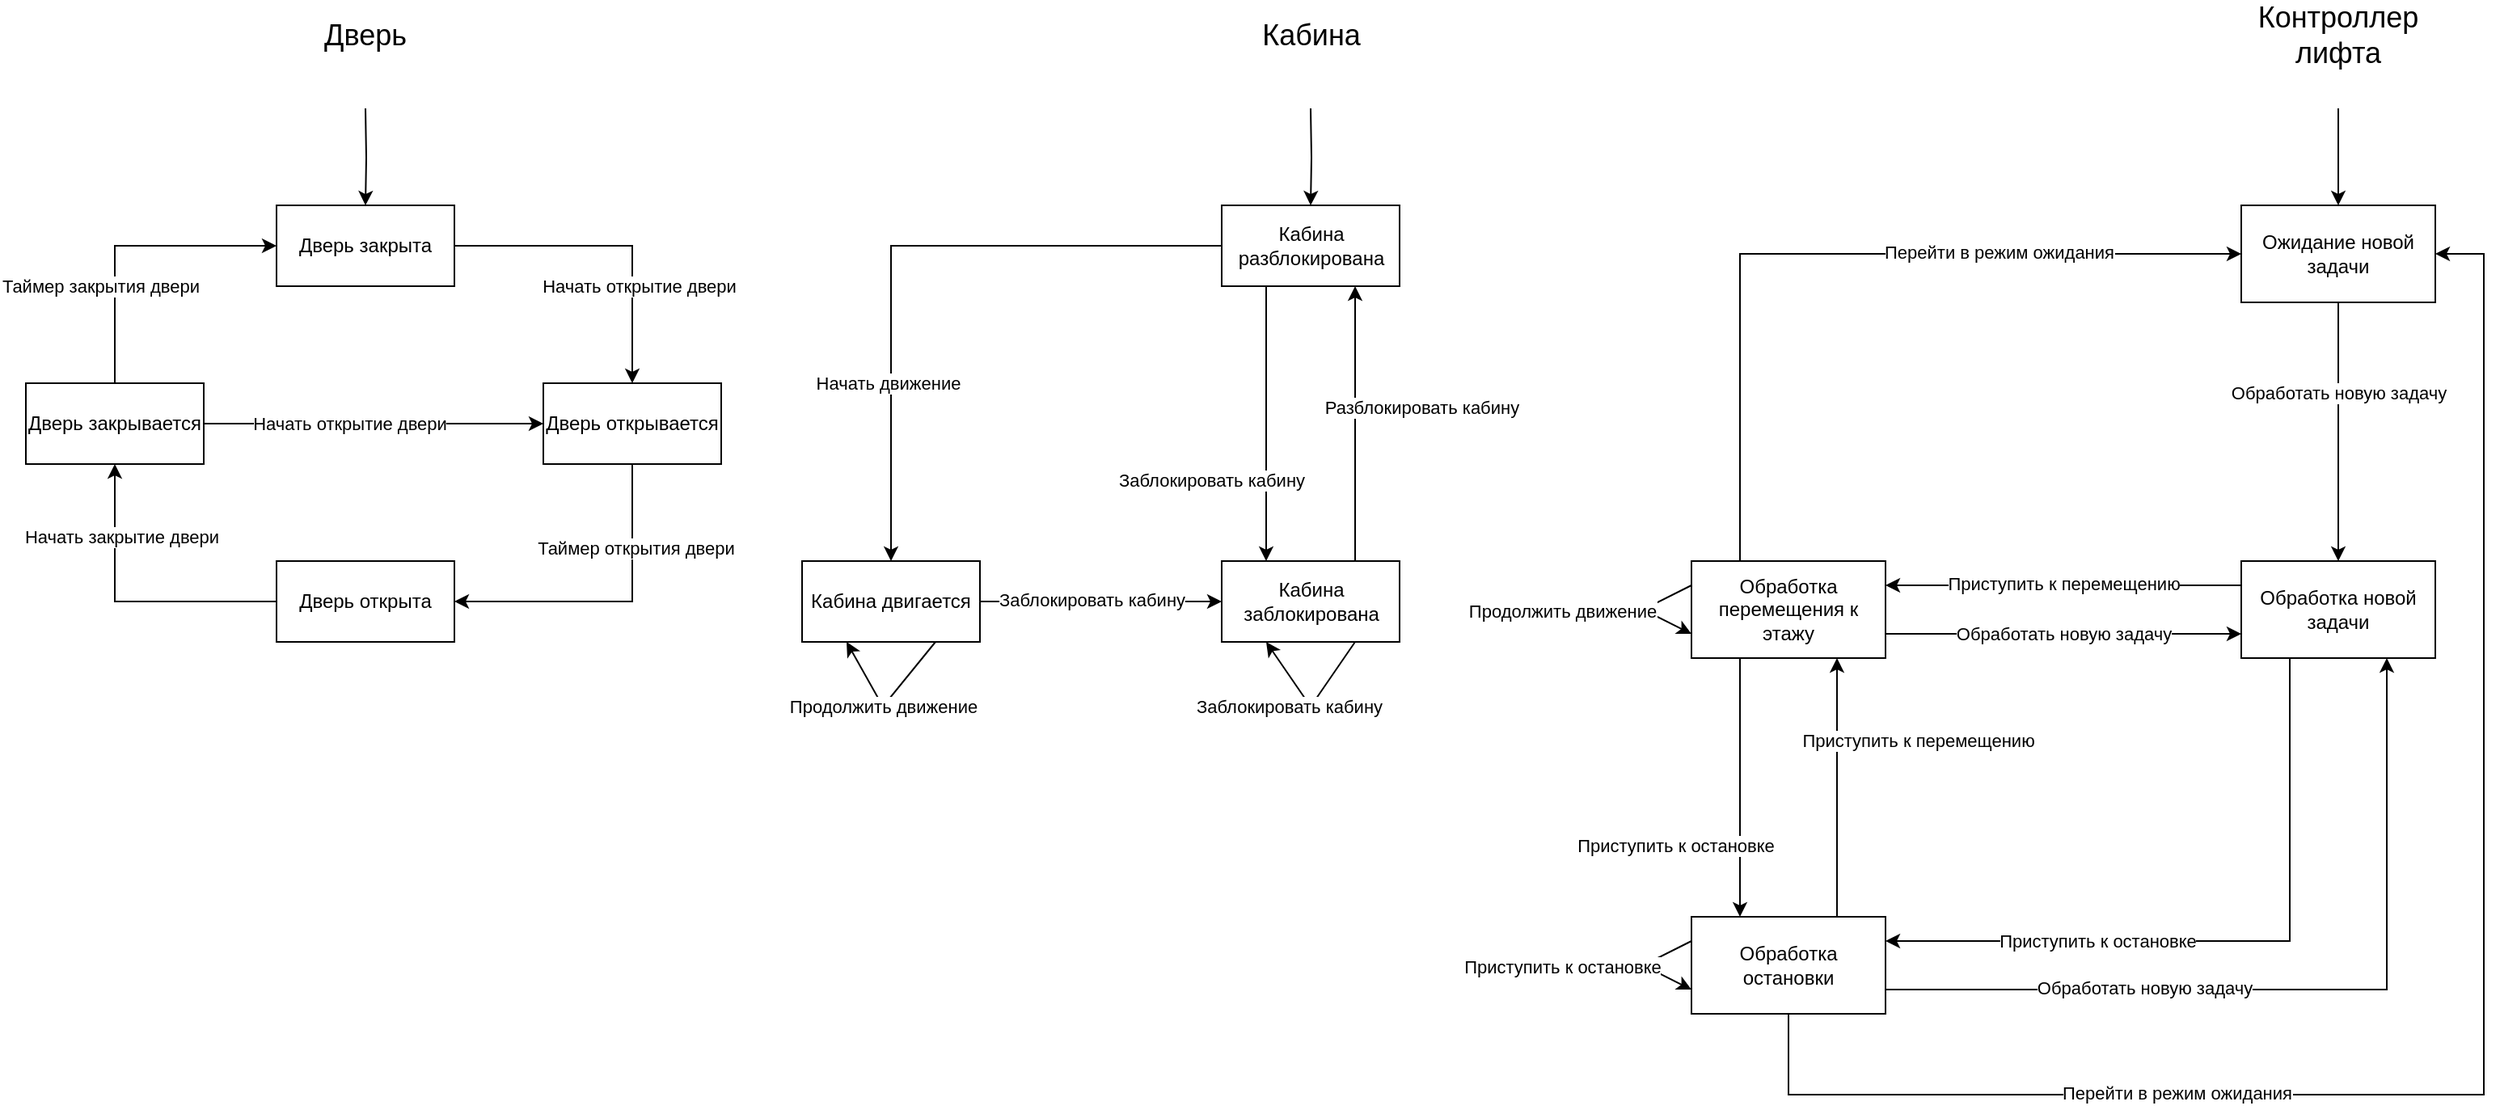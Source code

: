 <mxfile version="27.1.1">
  <diagram name="Страница — 1" id="lnzX0_xXZleYZnIcIkIB">
    <mxGraphModel grid="1" page="1" gridSize="10" guides="1" tooltips="1" connect="1" arrows="1" fold="1" pageScale="1" pageWidth="827" pageHeight="1169" math="0" shadow="0">
      <root>
        <mxCell id="0" />
        <mxCell id="1" parent="0" />
        <mxCell id="C4u8l-PWw5S21FuJ_fmW-1" value="Дверь закрыта" style="html=1;whiteSpace=wrap;" vertex="1" parent="1">
          <mxGeometry x="175" y="220" width="110" height="50" as="geometry" />
        </mxCell>
        <mxCell id="C4u8l-PWw5S21FuJ_fmW-2" value="&lt;font style=&quot;font-size: 18px;&quot;&gt;Дверь&lt;/font&gt;" style="text;html=1;align=center;verticalAlign=middle;whiteSpace=wrap;rounded=0;" vertex="1" parent="1">
          <mxGeometry x="200" y="100" width="60" height="30" as="geometry" />
        </mxCell>
        <mxCell id="C4u8l-PWw5S21FuJ_fmW-3" value="Дверь открывается" style="html=1;whiteSpace=wrap;" vertex="1" parent="1">
          <mxGeometry x="340" y="330" width="110" height="50" as="geometry" />
        </mxCell>
        <mxCell id="C4u8l-PWw5S21FuJ_fmW-4" value="" style="endArrow=classic;html=1;rounded=0;exitX=1;exitY=0.5;exitDx=0;exitDy=0;entryX=0.5;entryY=0;entryDx=0;entryDy=0;edgeStyle=orthogonalEdgeStyle;" edge="1" parent="1" source="C4u8l-PWw5S21FuJ_fmW-1" target="C4u8l-PWw5S21FuJ_fmW-3">
          <mxGeometry width="50" height="50" relative="1" as="geometry">
            <mxPoint x="400" y="250" as="sourcePoint" />
            <mxPoint x="450" y="200" as="targetPoint" />
          </mxGeometry>
        </mxCell>
        <mxCell id="ZjSC5qSpypOPc_l6AkcC-48" value="Начать открытие двери" style="edgeLabel;html=1;align=center;verticalAlign=middle;resizable=0;points=[];" connectable="0" vertex="1" parent="C4u8l-PWw5S21FuJ_fmW-4">
          <mxGeometry x="-0.222" y="2" relative="1" as="geometry">
            <mxPoint x="38" y="27" as="offset" />
          </mxGeometry>
        </mxCell>
        <mxCell id="C4u8l-PWw5S21FuJ_fmW-6" value="Дверь открыта" style="html=1;whiteSpace=wrap;" vertex="1" parent="1">
          <mxGeometry x="175" y="440" width="110" height="50" as="geometry" />
        </mxCell>
        <mxCell id="C4u8l-PWw5S21FuJ_fmW-7" value="" style="endArrow=classic;html=1;rounded=0;exitX=0.5;exitY=1;exitDx=0;exitDy=0;entryX=1;entryY=0.5;entryDx=0;entryDy=0;edgeStyle=orthogonalEdgeStyle;" edge="1" parent="1" source="C4u8l-PWw5S21FuJ_fmW-3" target="C4u8l-PWw5S21FuJ_fmW-6">
          <mxGeometry width="50" height="50" relative="1" as="geometry">
            <mxPoint x="360" y="500" as="sourcePoint" />
            <mxPoint x="470" y="575" as="targetPoint" />
          </mxGeometry>
        </mxCell>
        <mxCell id="ZjSC5qSpypOPc_l6AkcC-49" value="Таймер открытия двери" style="edgeLabel;html=1;align=center;verticalAlign=middle;resizable=0;points=[];" connectable="0" vertex="1" parent="C4u8l-PWw5S21FuJ_fmW-7">
          <mxGeometry x="-0.473" y="2" relative="1" as="geometry">
            <mxPoint as="offset" />
          </mxGeometry>
        </mxCell>
        <mxCell id="C4u8l-PWw5S21FuJ_fmW-9" value="Дверь закрывается" style="html=1;whiteSpace=wrap;" vertex="1" parent="1">
          <mxGeometry x="20" y="330" width="110" height="50" as="geometry" />
        </mxCell>
        <mxCell id="C4u8l-PWw5S21FuJ_fmW-10" value="" style="endArrow=classic;html=1;rounded=0;exitX=0;exitY=0.5;exitDx=0;exitDy=0;entryX=0.5;entryY=1;entryDx=0;entryDy=0;edgeStyle=orthogonalEdgeStyle;" edge="1" parent="1" source="C4u8l-PWw5S21FuJ_fmW-6" target="C4u8l-PWw5S21FuJ_fmW-9">
          <mxGeometry width="50" height="50" relative="1" as="geometry">
            <mxPoint x="220" y="550" as="sourcePoint" />
            <mxPoint x="110" y="645" as="targetPoint" />
          </mxGeometry>
        </mxCell>
        <mxCell id="ZjSC5qSpypOPc_l6AkcC-50" value="Начать закрытие двери" style="edgeLabel;html=1;align=center;verticalAlign=middle;resizable=0;points=[];" connectable="0" vertex="1" parent="C4u8l-PWw5S21FuJ_fmW-10">
          <mxGeometry x="-0.292" y="5" relative="1" as="geometry">
            <mxPoint x="-31" y="-45" as="offset" />
          </mxGeometry>
        </mxCell>
        <mxCell id="C4u8l-PWw5S21FuJ_fmW-12" value="" style="endArrow=classic;html=1;rounded=0;exitX=1;exitY=0.5;exitDx=0;exitDy=0;entryX=0;entryY=0.5;entryDx=0;entryDy=0;edgeStyle=orthogonalEdgeStyle;" edge="1" parent="1" source="C4u8l-PWw5S21FuJ_fmW-9" target="C4u8l-PWw5S21FuJ_fmW-3">
          <mxGeometry width="50" height="50" relative="1" as="geometry">
            <mxPoint x="310" y="455" as="sourcePoint" />
            <mxPoint x="210" y="360" as="targetPoint" />
          </mxGeometry>
        </mxCell>
        <mxCell id="ZjSC5qSpypOPc_l6AkcC-53" value="Начать открытие двери" style="edgeLabel;html=1;align=center;verticalAlign=middle;resizable=0;points=[];" connectable="0" vertex="1" parent="C4u8l-PWw5S21FuJ_fmW-12">
          <mxGeometry x="-0.248" y="3" relative="1" as="geometry">
            <mxPoint x="11" y="3" as="offset" />
          </mxGeometry>
        </mxCell>
        <mxCell id="C4u8l-PWw5S21FuJ_fmW-14" value="" style="endArrow=classic;html=1;rounded=0;exitX=0.5;exitY=0;exitDx=0;exitDy=0;entryX=0;entryY=0.5;entryDx=0;entryDy=0;edgeStyle=orthogonalEdgeStyle;" edge="1" parent="1" source="C4u8l-PWw5S21FuJ_fmW-9" target="C4u8l-PWw5S21FuJ_fmW-1">
          <mxGeometry width="50" height="50" relative="1" as="geometry">
            <mxPoint x="300" y="270" as="sourcePoint" />
            <mxPoint x="410" y="345" as="targetPoint" />
          </mxGeometry>
        </mxCell>
        <mxCell id="ZjSC5qSpypOPc_l6AkcC-51" value="Таймер закрытия двери" style="edgeLabel;html=1;align=center;verticalAlign=middle;resizable=0;points=[];" connectable="0" vertex="1" parent="C4u8l-PWw5S21FuJ_fmW-14">
          <mxGeometry x="0.086" y="-1" relative="1" as="geometry">
            <mxPoint x="-25" y="24" as="offset" />
          </mxGeometry>
        </mxCell>
        <mxCell id="C4u8l-PWw5S21FuJ_fmW-16" value="" style="endArrow=classic;html=1;rounded=0;entryX=0.5;entryY=0;entryDx=0;entryDy=0;edgeStyle=orthogonalEdgeStyle;" edge="1" parent="1" target="C4u8l-PWw5S21FuJ_fmW-1">
          <mxGeometry width="50" height="50" relative="1" as="geometry">
            <mxPoint x="230" y="160" as="sourcePoint" />
            <mxPoint x="540" y="295" as="targetPoint" />
          </mxGeometry>
        </mxCell>
        <mxCell id="c0O0L560sMd1Wf9MaIBQ-1" value="&lt;font style=&quot;font-size: 18px;&quot;&gt;Кабина&lt;/font&gt;" style="text;html=1;align=center;verticalAlign=middle;whiteSpace=wrap;rounded=0;" vertex="1" parent="1">
          <mxGeometry x="784.5" y="100" width="60" height="30" as="geometry" />
        </mxCell>
        <mxCell id="c0O0L560sMd1Wf9MaIBQ-2" value="Кабина разблокирована" style="html=1;whiteSpace=wrap;" vertex="1" parent="1">
          <mxGeometry x="759.5" y="220" width="110" height="50" as="geometry" />
        </mxCell>
        <mxCell id="c0O0L560sMd1Wf9MaIBQ-4" value="Кабина двигается" style="html=1;whiteSpace=wrap;" vertex="1" parent="1">
          <mxGeometry x="500" y="440" width="110" height="50" as="geometry" />
        </mxCell>
        <mxCell id="c0O0L560sMd1Wf9MaIBQ-14" value="" style="endArrow=classic;html=1;rounded=0;strokeColor=default;align=center;verticalAlign=middle;fontFamily=Helvetica;fontSize=11;fontColor=default;labelBackgroundColor=default;edgeStyle=orthogonalEdgeStyle;entryX=0.5;entryY=0;entryDx=0;entryDy=0;" edge="1" parent="1" target="c0O0L560sMd1Wf9MaIBQ-2">
          <mxGeometry width="50" height="50" relative="1" as="geometry">
            <mxPoint x="814.5" y="160" as="sourcePoint" />
            <mxPoint x="834.5" y="150" as="targetPoint" />
          </mxGeometry>
        </mxCell>
        <mxCell id="c0O0L560sMd1Wf9MaIBQ-366" value="Кабина заблокирована" style="html=1;whiteSpace=wrap;" vertex="1" parent="1">
          <mxGeometry x="759.5" y="440" width="110" height="50" as="geometry" />
        </mxCell>
        <mxCell id="c0O0L560sMd1Wf9MaIBQ-368" value="" style="endArrow=classic;html=1;rounded=0;strokeColor=default;align=center;verticalAlign=middle;fontFamily=Helvetica;fontSize=11;fontColor=default;labelBackgroundColor=default;edgeStyle=orthogonalEdgeStyle;exitX=0;exitY=0.5;exitDx=0;exitDy=0;entryX=0.5;entryY=0;entryDx=0;entryDy=0;" edge="1" parent="1" source="c0O0L560sMd1Wf9MaIBQ-2" target="c0O0L560sMd1Wf9MaIBQ-4">
          <mxGeometry width="50" height="50" relative="1" as="geometry">
            <mxPoint x="632.5" y="380" as="sourcePoint" />
            <mxPoint x="597.5" y="440" as="targetPoint" />
          </mxGeometry>
        </mxCell>
        <mxCell id="ZjSC5qSpypOPc_l6AkcC-44" value="Начать движение" style="edgeLabel;html=1;align=center;verticalAlign=middle;resizable=0;points=[];" connectable="0" vertex="1" parent="c0O0L560sMd1Wf9MaIBQ-368">
          <mxGeometry x="0.015" y="4" relative="1" as="geometry">
            <mxPoint x="-4" y="81" as="offset" />
          </mxGeometry>
        </mxCell>
        <mxCell id="c0O0L560sMd1Wf9MaIBQ-370" value="" style="endArrow=classic;html=1;rounded=0;strokeColor=default;align=center;verticalAlign=middle;fontFamily=Helvetica;fontSize=11;fontColor=default;labelBackgroundColor=default;edgeStyle=orthogonalEdgeStyle;entryX=0.75;entryY=1;entryDx=0;entryDy=0;exitX=0.75;exitY=0;exitDx=0;exitDy=0;" edge="1" parent="1" source="c0O0L560sMd1Wf9MaIBQ-366" target="c0O0L560sMd1Wf9MaIBQ-2">
          <mxGeometry width="50" height="50" relative="1" as="geometry">
            <mxPoint x="1012.5" y="301" as="sourcePoint" />
            <mxPoint x="952.5" y="485" as="targetPoint" />
            <Array as="points">
              <mxPoint x="842.5" y="290" />
              <mxPoint x="842.5" y="290" />
            </Array>
          </mxGeometry>
        </mxCell>
        <mxCell id="ZjSC5qSpypOPc_l6AkcC-46" value="Разблокировать кабину" style="edgeLabel;html=1;align=center;verticalAlign=middle;resizable=0;points=[];" connectable="0" vertex="1" parent="c0O0L560sMd1Wf9MaIBQ-370">
          <mxGeometry x="0.123" relative="1" as="geometry">
            <mxPoint x="41" as="offset" />
          </mxGeometry>
        </mxCell>
        <mxCell id="c0O0L560sMd1Wf9MaIBQ-372" value="" style="endArrow=classic;html=1;rounded=0;strokeColor=default;align=center;verticalAlign=middle;fontFamily=Helvetica;fontSize=11;fontColor=default;labelBackgroundColor=default;edgeStyle=orthogonalEdgeStyle;exitX=1;exitY=0.5;exitDx=0;exitDy=0;entryX=0;entryY=0.5;entryDx=0;entryDy=0;" edge="1" parent="1" source="c0O0L560sMd1Wf9MaIBQ-4" target="c0O0L560sMd1Wf9MaIBQ-366">
          <mxGeometry width="50" height="50" relative="1" as="geometry">
            <mxPoint x="652.5" y="465" as="sourcePoint" />
            <mxPoint x="842.5" y="635" as="targetPoint" />
          </mxGeometry>
        </mxCell>
        <mxCell id="ZjSC5qSpypOPc_l6AkcC-45" value="Заблокировать кабину" style="edgeLabel;html=1;align=center;verticalAlign=middle;resizable=0;points=[];" connectable="0" vertex="1" parent="c0O0L560sMd1Wf9MaIBQ-372">
          <mxGeometry x="-0.084" y="-2" relative="1" as="geometry">
            <mxPoint y="-3" as="offset" />
          </mxGeometry>
        </mxCell>
        <mxCell id="c0O0L560sMd1Wf9MaIBQ-374" value="" style="endArrow=classic;html=1;rounded=0;strokeColor=default;align=center;verticalAlign=middle;fontFamily=Helvetica;fontSize=11;fontColor=default;labelBackgroundColor=default;edgeStyle=orthogonalEdgeStyle;exitX=0.25;exitY=1;exitDx=0;exitDy=0;entryX=0.25;entryY=0;entryDx=0;entryDy=0;" edge="1" parent="1" source="c0O0L560sMd1Wf9MaIBQ-2" target="c0O0L560sMd1Wf9MaIBQ-366">
          <mxGeometry width="50" height="50" relative="1" as="geometry">
            <mxPoint x="872.5" y="360" as="sourcePoint" />
            <mxPoint x="922.5" y="310" as="targetPoint" />
          </mxGeometry>
        </mxCell>
        <mxCell id="ZjSC5qSpypOPc_l6AkcC-59" value="Заблокировать кабину" style="edgeLabel;html=1;align=center;verticalAlign=middle;resizable=0;points=[];" connectable="0" vertex="1" parent="c0O0L560sMd1Wf9MaIBQ-374">
          <mxGeometry x="0.423" y="3" relative="1" as="geometry">
            <mxPoint x="-37" y="-1" as="offset" />
          </mxGeometry>
        </mxCell>
        <mxCell id="ZjSC5qSpypOPc_l6AkcC-9" value="Ожидание новой задачи" style="rounded=0;whiteSpace=wrap;html=1;" vertex="1" parent="1">
          <mxGeometry x="1390" y="220" width="120" height="60" as="geometry" />
        </mxCell>
        <mxCell id="ZjSC5qSpypOPc_l6AkcC-10" value="Обработка новой задачи" style="rounded=0;whiteSpace=wrap;html=1;" vertex="1" parent="1">
          <mxGeometry x="1390" y="440" width="120" height="60" as="geometry" />
        </mxCell>
        <mxCell id="ZjSC5qSpypOPc_l6AkcC-11" value="Обработка перемещения к этажу" style="rounded=0;whiteSpace=wrap;html=1;" vertex="1" parent="1">
          <mxGeometry x="1050" y="440" width="120" height="60" as="geometry" />
        </mxCell>
        <mxCell id="ZjSC5qSpypOPc_l6AkcC-12" value="Обработка остановки" style="rounded=0;whiteSpace=wrap;html=1;" vertex="1" parent="1">
          <mxGeometry x="1050" y="660" width="120" height="60" as="geometry" />
        </mxCell>
        <mxCell id="ZjSC5qSpypOPc_l6AkcC-13" value="" style="endArrow=classic;html=1;rounded=0;exitX=0;exitY=0.25;exitDx=0;exitDy=0;entryX=1;entryY=0.25;entryDx=0;entryDy=0;edgeStyle=orthogonalEdgeStyle;" edge="1" parent="1" source="ZjSC5qSpypOPc_l6AkcC-10" target="ZjSC5qSpypOPc_l6AkcC-11">
          <mxGeometry width="50" height="50" relative="1" as="geometry">
            <mxPoint x="1140" y="550" as="sourcePoint" />
            <mxPoint x="1190" y="500" as="targetPoint" />
          </mxGeometry>
        </mxCell>
        <mxCell id="ZjSC5qSpypOPc_l6AkcC-37" value="Приступить к перемещению" style="edgeLabel;html=1;align=center;verticalAlign=middle;resizable=0;points=[];" connectable="0" vertex="1" parent="ZjSC5qSpypOPc_l6AkcC-13">
          <mxGeometry x="0.136" y="-4" relative="1" as="geometry">
            <mxPoint x="15" y="3" as="offset" />
          </mxGeometry>
        </mxCell>
        <mxCell id="ZjSC5qSpypOPc_l6AkcC-15" value="" style="endArrow=classic;html=1;rounded=0;exitX=0.25;exitY=1;exitDx=0;exitDy=0;entryX=0.25;entryY=0;entryDx=0;entryDy=0;edgeStyle=orthogonalEdgeStyle;" edge="1" parent="1" source="ZjSC5qSpypOPc_l6AkcC-11" target="ZjSC5qSpypOPc_l6AkcC-12">
          <mxGeometry width="50" height="50" relative="1" as="geometry">
            <mxPoint x="1420" y="460" as="sourcePoint" />
            <mxPoint x="1200" y="460" as="targetPoint" />
          </mxGeometry>
        </mxCell>
        <mxCell id="ZjSC5qSpypOPc_l6AkcC-62" value="Приступить к остановке" style="edgeLabel;html=1;align=center;verticalAlign=middle;resizable=0;points=[];" connectable="0" vertex="1" parent="ZjSC5qSpypOPc_l6AkcC-15">
          <mxGeometry x="0.45" y="-1" relative="1" as="geometry">
            <mxPoint x="-39" as="offset" />
          </mxGeometry>
        </mxCell>
        <mxCell id="ZjSC5qSpypOPc_l6AkcC-18" value="" style="endArrow=classic;html=1;rounded=0;exitX=0.75;exitY=0;exitDx=0;exitDy=0;entryX=0.75;entryY=1;entryDx=0;entryDy=0;" edge="1" parent="1" source="ZjSC5qSpypOPc_l6AkcC-12" target="ZjSC5qSpypOPc_l6AkcC-11">
          <mxGeometry width="50" height="50" relative="1" as="geometry">
            <mxPoint x="1180" y="570" as="sourcePoint" />
            <mxPoint x="1230" y="520" as="targetPoint" />
          </mxGeometry>
        </mxCell>
        <mxCell id="ZjSC5qSpypOPc_l6AkcC-40" value="Приступить к перемещению" style="edgeLabel;html=1;align=center;verticalAlign=middle;resizable=0;points=[];" connectable="0" vertex="1" parent="ZjSC5qSpypOPc_l6AkcC-18">
          <mxGeometry x="0.05" y="-3" relative="1" as="geometry">
            <mxPoint x="47" y="-25" as="offset" />
          </mxGeometry>
        </mxCell>
        <mxCell id="ZjSC5qSpypOPc_l6AkcC-20" value="" style="endArrow=classic;html=1;rounded=0;exitX=0.25;exitY=1;exitDx=0;exitDy=0;entryX=1;entryY=0.25;entryDx=0;entryDy=0;edgeStyle=orthogonalEdgeStyle;" edge="1" parent="1" source="ZjSC5qSpypOPc_l6AkcC-10" target="ZjSC5qSpypOPc_l6AkcC-12">
          <mxGeometry width="50" height="50" relative="1" as="geometry">
            <mxPoint x="1580" y="580" as="sourcePoint" />
            <mxPoint x="1360" y="580" as="targetPoint" />
          </mxGeometry>
        </mxCell>
        <mxCell id="ZjSC5qSpypOPc_l6AkcC-41" value="Приступить к остановке" style="edgeLabel;html=1;align=center;verticalAlign=middle;resizable=0;points=[];" connectable="0" vertex="1" parent="ZjSC5qSpypOPc_l6AkcC-20">
          <mxGeometry x="0.191" y="1" relative="1" as="geometry">
            <mxPoint x="-41" y="-1" as="offset" />
          </mxGeometry>
        </mxCell>
        <mxCell id="ZjSC5qSpypOPc_l6AkcC-22" value="" style="endArrow=classic;html=1;rounded=0;exitX=0.5;exitY=1;exitDx=0;exitDy=0;entryX=0.5;entryY=0;entryDx=0;entryDy=0;" edge="1" parent="1" source="ZjSC5qSpypOPc_l6AkcC-9" target="ZjSC5qSpypOPc_l6AkcC-10">
          <mxGeometry width="50" height="50" relative="1" as="geometry">
            <mxPoint x="1350" y="380" as="sourcePoint" />
            <mxPoint x="1400" y="330" as="targetPoint" />
          </mxGeometry>
        </mxCell>
        <mxCell id="ZjSC5qSpypOPc_l6AkcC-52" value="Обработать новую задачу" style="edgeLabel;html=1;align=center;verticalAlign=middle;resizable=0;points=[];" connectable="0" vertex="1" parent="ZjSC5qSpypOPc_l6AkcC-22">
          <mxGeometry x="-0.2" y="2" relative="1" as="geometry">
            <mxPoint x="-2" y="-8" as="offset" />
          </mxGeometry>
        </mxCell>
        <mxCell id="ZjSC5qSpypOPc_l6AkcC-25" value="" style="endArrow=classic;html=1;rounded=0;entryX=0.5;entryY=0;entryDx=0;entryDy=0;" edge="1" parent="1" target="ZjSC5qSpypOPc_l6AkcC-9">
          <mxGeometry width="50" height="50" relative="1" as="geometry">
            <mxPoint x="1450" y="160" as="sourcePoint" />
            <mxPoint x="1449.5" y="190" as="targetPoint" />
          </mxGeometry>
        </mxCell>
        <mxCell id="ZjSC5qSpypOPc_l6AkcC-26" value="&lt;font size=&quot;4&quot;&gt;Контроллер лифта&lt;/font&gt;" style="text;html=1;align=center;verticalAlign=middle;whiteSpace=wrap;rounded=0;" vertex="1" parent="1">
          <mxGeometry x="1420" y="100" width="60" height="30" as="geometry" />
        </mxCell>
        <mxCell id="ZjSC5qSpypOPc_l6AkcC-27" value="" style="endArrow=classic;html=1;rounded=0;exitX=0.5;exitY=1;exitDx=0;exitDy=0;edgeStyle=orthogonalEdgeStyle;entryX=1;entryY=0.5;entryDx=0;entryDy=0;" edge="1" parent="1" source="ZjSC5qSpypOPc_l6AkcC-12" target="ZjSC5qSpypOPc_l6AkcC-9">
          <mxGeometry width="50" height="50" relative="1" as="geometry">
            <mxPoint x="1410" y="800" as="sourcePoint" />
            <mxPoint x="1460" y="750" as="targetPoint" />
            <Array as="points">
              <mxPoint x="1110" y="770" />
              <mxPoint x="1540" y="770" />
              <mxPoint x="1540" y="250" />
            </Array>
          </mxGeometry>
        </mxCell>
        <mxCell id="ZjSC5qSpypOPc_l6AkcC-43" value="Перейти в режим ожидания" style="edgeLabel;html=1;align=center;verticalAlign=middle;resizable=0;points=[];" connectable="0" vertex="1" parent="ZjSC5qSpypOPc_l6AkcC-27">
          <mxGeometry x="-0.563" y="2" relative="1" as="geometry">
            <mxPoint x="65" y="1" as="offset" />
          </mxGeometry>
        </mxCell>
        <mxCell id="ZjSC5qSpypOPc_l6AkcC-28" value="" style="endArrow=classic;html=1;rounded=0;exitX=0.25;exitY=0;exitDx=0;exitDy=0;entryX=0;entryY=0.5;entryDx=0;entryDy=0;edgeStyle=orthogonalEdgeStyle;" edge="1" parent="1" source="ZjSC5qSpypOPc_l6AkcC-11" target="ZjSC5qSpypOPc_l6AkcC-9">
          <mxGeometry width="50" height="50" relative="1" as="geometry">
            <mxPoint x="1010" y="210" as="sourcePoint" />
            <mxPoint x="1060" y="160" as="targetPoint" />
          </mxGeometry>
        </mxCell>
        <mxCell id="ZjSC5qSpypOPc_l6AkcC-35" value="Перейти в режим ожидания" style="edgeLabel;html=1;align=center;verticalAlign=middle;resizable=0;points=[];" connectable="0" vertex="1" parent="ZjSC5qSpypOPc_l6AkcC-28">
          <mxGeometry x="0.398" relative="1" as="geometry">
            <mxPoint y="-1" as="offset" />
          </mxGeometry>
        </mxCell>
        <mxCell id="ZjSC5qSpypOPc_l6AkcC-31" value="" style="endArrow=classic;html=1;rounded=0;exitX=1;exitY=0.75;exitDx=0;exitDy=0;entryX=0;entryY=0.75;entryDx=0;entryDy=0;edgeStyle=orthogonalEdgeStyle;" edge="1" parent="1" source="ZjSC5qSpypOPc_l6AkcC-11" target="ZjSC5qSpypOPc_l6AkcC-10">
          <mxGeometry width="50" height="50" relative="1" as="geometry">
            <mxPoint x="1260" y="510" as="sourcePoint" />
            <mxPoint x="1310" y="460" as="targetPoint" />
          </mxGeometry>
        </mxCell>
        <mxCell id="ZjSC5qSpypOPc_l6AkcC-38" value="Обработать новую задачу" style="edgeLabel;html=1;align=center;verticalAlign=middle;resizable=0;points=[];" connectable="0" vertex="1" parent="ZjSC5qSpypOPc_l6AkcC-31">
          <mxGeometry x="-0.182" relative="1" as="geometry">
            <mxPoint x="20" as="offset" />
          </mxGeometry>
        </mxCell>
        <mxCell id="ZjSC5qSpypOPc_l6AkcC-33" value="" style="endArrow=classic;html=1;rounded=0;exitX=1;exitY=0.75;exitDx=0;exitDy=0;entryX=0.75;entryY=1;entryDx=0;entryDy=0;edgeStyle=orthogonalEdgeStyle;" edge="1" parent="1" source="ZjSC5qSpypOPc_l6AkcC-12" target="ZjSC5qSpypOPc_l6AkcC-10">
          <mxGeometry width="50" height="50" relative="1" as="geometry">
            <mxPoint x="1300" y="610" as="sourcePoint" />
            <mxPoint x="1350" y="560" as="targetPoint" />
          </mxGeometry>
        </mxCell>
        <mxCell id="ZjSC5qSpypOPc_l6AkcC-42" value="Обработать новую задачу" style="edgeLabel;html=1;align=center;verticalAlign=middle;resizable=0;points=[];" connectable="0" vertex="1" parent="ZjSC5qSpypOPc_l6AkcC-33">
          <mxGeometry x="-0.049" y="1" relative="1" as="geometry">
            <mxPoint x="-85" as="offset" />
          </mxGeometry>
        </mxCell>
        <mxCell id="ZjSC5qSpypOPc_l6AkcC-54" value="" style="endArrow=classic;html=1;rounded=0;entryX=0;entryY=0.75;entryDx=0;entryDy=0;" edge="1" parent="1" target="ZjSC5qSpypOPc_l6AkcC-11">
          <mxGeometry width="50" height="50" relative="1" as="geometry">
            <mxPoint x="1050" y="455" as="sourcePoint" />
            <mxPoint x="990" y="400" as="targetPoint" />
            <Array as="points">
              <mxPoint x="1020" y="470" />
            </Array>
          </mxGeometry>
        </mxCell>
        <mxCell id="ZjSC5qSpypOPc_l6AkcC-55" value="Продолжить движение" style="edgeLabel;html=1;align=center;verticalAlign=middle;resizable=0;points=[];" connectable="0" vertex="1" parent="ZjSC5qSpypOPc_l6AkcC-54">
          <mxGeometry x="-0.627" y="3" relative="1" as="geometry">
            <mxPoint x="-70" y="7" as="offset" />
          </mxGeometry>
        </mxCell>
        <mxCell id="ZjSC5qSpypOPc_l6AkcC-57" value="" style="endArrow=classic;html=1;rounded=0;exitX=0.75;exitY=1;exitDx=0;exitDy=0;entryX=0.25;entryY=1;entryDx=0;entryDy=0;" edge="1" parent="1" source="c0O0L560sMd1Wf9MaIBQ-366" target="c0O0L560sMd1Wf9MaIBQ-366">
          <mxGeometry width="50" height="50" relative="1" as="geometry">
            <mxPoint x="632.5" y="670" as="sourcePoint" />
            <mxPoint x="682.5" y="620" as="targetPoint" />
            <Array as="points">
              <mxPoint x="814.5" y="530" />
            </Array>
          </mxGeometry>
        </mxCell>
        <mxCell id="ZjSC5qSpypOPc_l6AkcC-58" value="Заблокировать кабину" style="edgeLabel;html=1;align=center;verticalAlign=middle;resizable=0;points=[];" connectable="0" vertex="1" parent="ZjSC5qSpypOPc_l6AkcC-57">
          <mxGeometry x="0.491" y="-1" relative="1" as="geometry">
            <mxPoint x="-1" y="20" as="offset" />
          </mxGeometry>
        </mxCell>
        <mxCell id="ZjSC5qSpypOPc_l6AkcC-60" value="" style="endArrow=classic;html=1;rounded=0;exitX=0.75;exitY=1;exitDx=0;exitDy=0;entryX=0.25;entryY=1;entryDx=0;entryDy=0;" edge="1" parent="1" source="c0O0L560sMd1Wf9MaIBQ-4" target="c0O0L560sMd1Wf9MaIBQ-4">
          <mxGeometry width="50" height="50" relative="1" as="geometry">
            <mxPoint x="625" y="490" as="sourcePoint" />
            <mxPoint x="570" y="490" as="targetPoint" />
            <Array as="points">
              <mxPoint x="550" y="530" />
            </Array>
          </mxGeometry>
        </mxCell>
        <mxCell id="ZjSC5qSpypOPc_l6AkcC-61" value="Продолжить движение" style="edgeLabel;html=1;align=center;verticalAlign=middle;resizable=0;points=[];" connectable="0" vertex="1" parent="ZjSC5qSpypOPc_l6AkcC-60">
          <mxGeometry x="-0.323" y="-1" relative="1" as="geometry">
            <mxPoint x="-11" y="15" as="offset" />
          </mxGeometry>
        </mxCell>
        <mxCell id="ZjSC5qSpypOPc_l6AkcC-63" value="" style="endArrow=classic;html=1;rounded=0;exitX=0;exitY=0.25;exitDx=0;exitDy=0;entryX=0;entryY=0.75;entryDx=0;entryDy=0;" edge="1" parent="1" source="ZjSC5qSpypOPc_l6AkcC-12" target="ZjSC5qSpypOPc_l6AkcC-12">
          <mxGeometry width="50" height="50" relative="1" as="geometry">
            <mxPoint x="810" y="730" as="sourcePoint" />
            <mxPoint x="860" y="680" as="targetPoint" />
            <Array as="points">
              <mxPoint x="1020" y="690" />
            </Array>
          </mxGeometry>
        </mxCell>
        <mxCell id="ZjSC5qSpypOPc_l6AkcC-64" value="Приступить к остановке" style="edgeLabel;html=1;align=center;verticalAlign=middle;resizable=0;points=[];" connectable="0" vertex="1" parent="ZjSC5qSpypOPc_l6AkcC-63">
          <mxGeometry x="-0.373" relative="1" as="geometry">
            <mxPoint x="-61" y="6" as="offset" />
          </mxGeometry>
        </mxCell>
      </root>
    </mxGraphModel>
  </diagram>
</mxfile>
